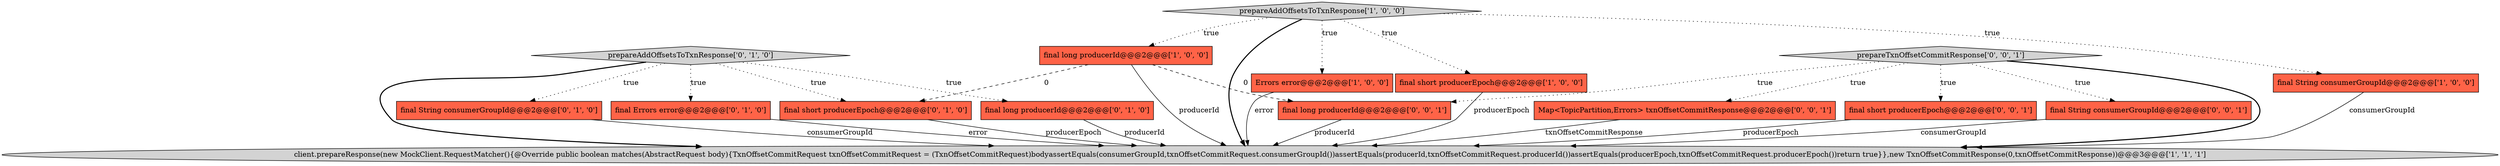 digraph {
15 [style = filled, label = "prepareTxnOffsetCommitResponse['0', '0', '1']", fillcolor = lightgray, shape = diamond image = "AAA0AAABBB3BBB"];
10 [style = filled, label = "prepareAddOffsetsToTxnResponse['0', '1', '0']", fillcolor = lightgray, shape = diamond image = "AAA0AAABBB2BBB"];
7 [style = filled, label = "final String consumerGroupId@@@2@@@['0', '1', '0']", fillcolor = tomato, shape = box image = "AAA0AAABBB2BBB"];
8 [style = filled, label = "final long producerId@@@2@@@['0', '1', '0']", fillcolor = tomato, shape = box image = "AAA0AAABBB2BBB"];
5 [style = filled, label = "final long producerId@@@2@@@['1', '0', '0']", fillcolor = tomato, shape = box image = "AAA1AAABBB1BBB"];
3 [style = filled, label = "prepareAddOffsetsToTxnResponse['1', '0', '0']", fillcolor = lightgray, shape = diamond image = "AAA0AAABBB1BBB"];
4 [style = filled, label = "Errors error@@@2@@@['1', '0', '0']", fillcolor = tomato, shape = box image = "AAA0AAABBB1BBB"];
0 [style = filled, label = "final short producerEpoch@@@2@@@['1', '0', '0']", fillcolor = tomato, shape = box image = "AAA0AAABBB1BBB"];
2 [style = filled, label = "client.prepareResponse(new MockClient.RequestMatcher(){@Override public boolean matches(AbstractRequest body){TxnOffsetCommitRequest txnOffsetCommitRequest = (TxnOffsetCommitRequest)bodyassertEquals(consumerGroupId,txnOffsetCommitRequest.consumerGroupId())assertEquals(producerId,txnOffsetCommitRequest.producerId())assertEquals(producerEpoch,txnOffsetCommitRequest.producerEpoch())return true}},new TxnOffsetCommitResponse(0,txnOffsetCommitResponse))@@@3@@@['1', '1', '1']", fillcolor = lightgray, shape = ellipse image = "AAA0AAABBB1BBB"];
9 [style = filled, label = "final short producerEpoch@@@2@@@['0', '1', '0']", fillcolor = tomato, shape = box image = "AAA1AAABBB2BBB"];
6 [style = filled, label = "final Errors error@@@2@@@['0', '1', '0']", fillcolor = tomato, shape = box image = "AAA0AAABBB2BBB"];
14 [style = filled, label = "final long producerId@@@2@@@['0', '0', '1']", fillcolor = tomato, shape = box image = "AAA0AAABBB3BBB"];
12 [style = filled, label = "final String consumerGroupId@@@2@@@['0', '0', '1']", fillcolor = tomato, shape = box image = "AAA0AAABBB3BBB"];
1 [style = filled, label = "final String consumerGroupId@@@2@@@['1', '0', '0']", fillcolor = tomato, shape = box image = "AAA0AAABBB1BBB"];
13 [style = filled, label = "Map<TopicPartition,Errors> txnOffsetCommitResponse@@@2@@@['0', '0', '1']", fillcolor = tomato, shape = box image = "AAA0AAABBB3BBB"];
11 [style = filled, label = "final short producerEpoch@@@2@@@['0', '0', '1']", fillcolor = tomato, shape = box image = "AAA0AAABBB3BBB"];
5->2 [style = solid, label="producerId"];
10->8 [style = dotted, label="true"];
10->6 [style = dotted, label="true"];
15->2 [style = bold, label=""];
5->14 [style = dashed, label="0"];
0->2 [style = solid, label="producerEpoch"];
8->2 [style = solid, label="producerId"];
12->2 [style = solid, label="consumerGroupId"];
11->2 [style = solid, label="producerEpoch"];
6->2 [style = solid, label="error"];
9->2 [style = solid, label="producerEpoch"];
1->2 [style = solid, label="consumerGroupId"];
3->4 [style = dotted, label="true"];
5->9 [style = dashed, label="0"];
15->14 [style = dotted, label="true"];
10->9 [style = dotted, label="true"];
4->2 [style = solid, label="error"];
15->13 [style = dotted, label="true"];
3->5 [style = dotted, label="true"];
13->2 [style = solid, label="txnOffsetCommitResponse"];
3->2 [style = bold, label=""];
3->0 [style = dotted, label="true"];
15->11 [style = dotted, label="true"];
15->12 [style = dotted, label="true"];
10->2 [style = bold, label=""];
7->2 [style = solid, label="consumerGroupId"];
14->2 [style = solid, label="producerId"];
3->1 [style = dotted, label="true"];
10->7 [style = dotted, label="true"];
}
